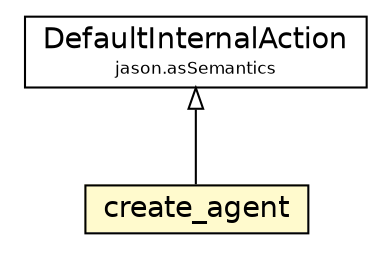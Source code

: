 #!/usr/local/bin/dot
#
# Class diagram 
# Generated by UMLGraph version 5.1 (http://www.umlgraph.org/)
#

digraph G {
	edge [fontname="Helvetica",fontsize=10,labelfontname="Helvetica",labelfontsize=10];
	node [fontname="Helvetica",fontsize=10,shape=plaintext];
	nodesep=0.25;
	ranksep=0.5;
	// jason.asSemantics.DefaultInternalAction
	c64115 [label=<<table title="jason.asSemantics.DefaultInternalAction" border="0" cellborder="1" cellspacing="0" cellpadding="2" port="p" href="../asSemantics/DefaultInternalAction.html">
		<tr><td><table border="0" cellspacing="0" cellpadding="1">
<tr><td align="center" balign="center"> DefaultInternalAction </td></tr>
<tr><td align="center" balign="center"><font point-size="8.0"> jason.asSemantics </font></td></tr>
		</table></td></tr>
		</table>>, fontname="Helvetica", fontcolor="black", fontsize=14.0];
	// jason.stdlib.create_agent
	c64327 [label=<<table title="jason.stdlib.create_agent" border="0" cellborder="1" cellspacing="0" cellpadding="2" port="p" bgcolor="lemonChiffon" href="./create_agent.html">
		<tr><td><table border="0" cellspacing="0" cellpadding="1">
<tr><td align="center" balign="center"> create_agent </td></tr>
		</table></td></tr>
		</table>>, fontname="Helvetica", fontcolor="black", fontsize=14.0];
	//jason.stdlib.create_agent extends jason.asSemantics.DefaultInternalAction
	c64115:p -> c64327:p [dir=back,arrowtail=empty];
}

